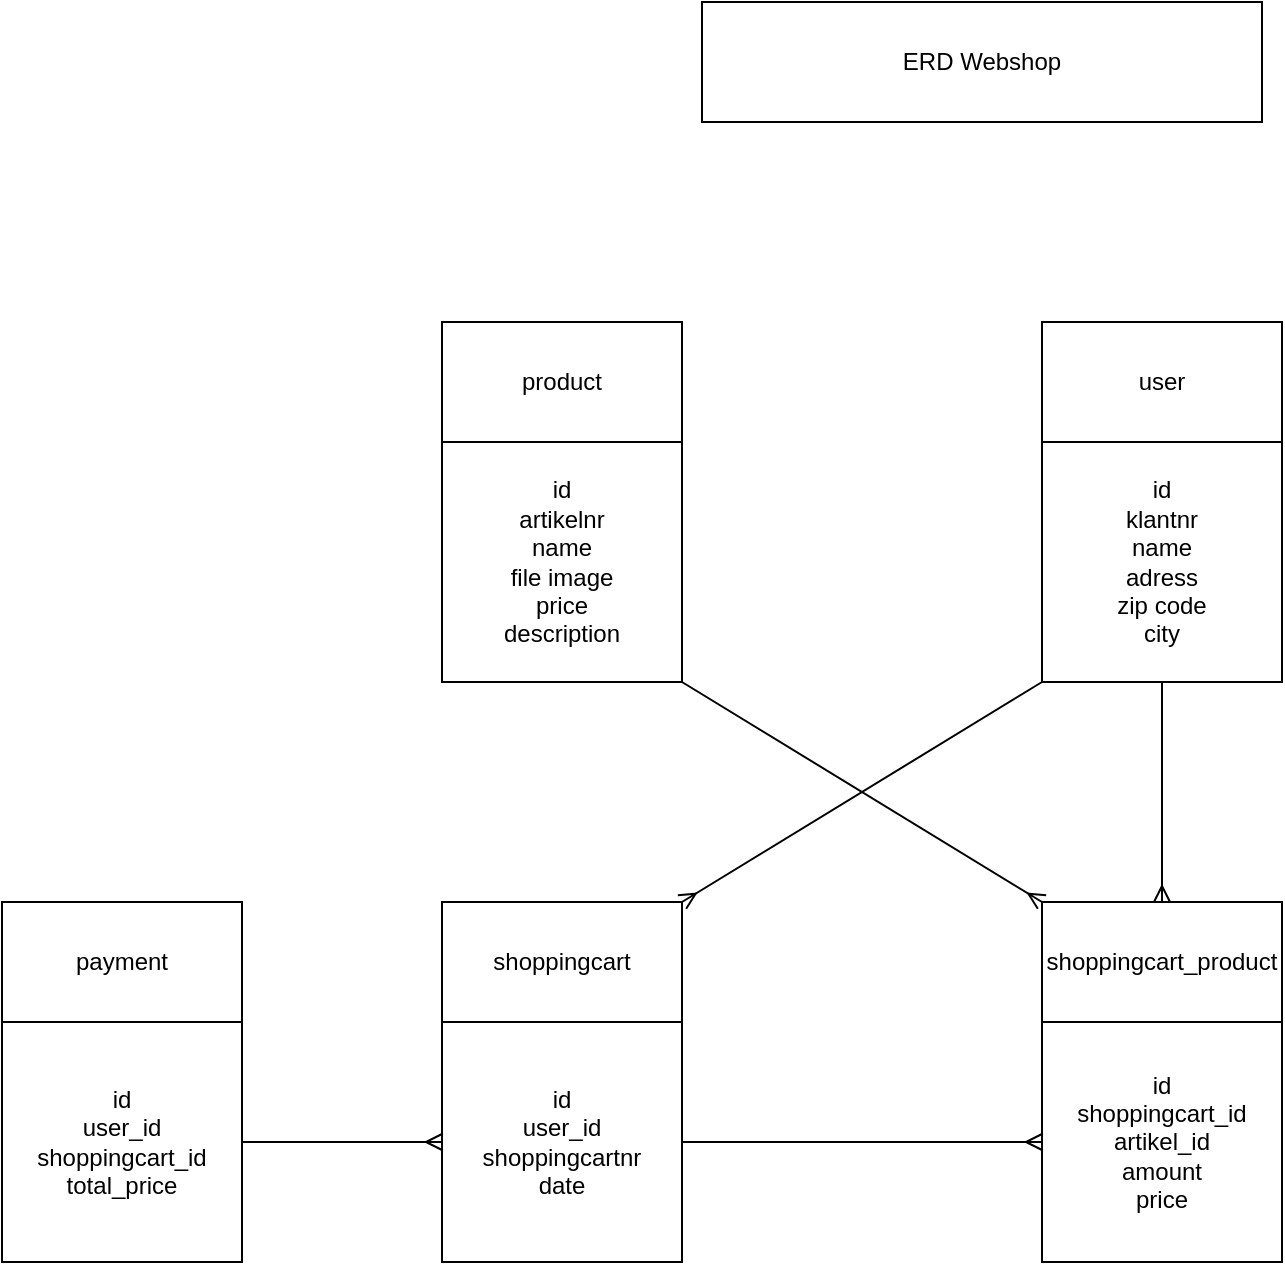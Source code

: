 <mxfile>
    <diagram id="r5Mf8yGQE8QeC3oNs23h" name="Page-1">
        <mxGraphModel dx="1611" dy="479" grid="1" gridSize="10" guides="1" tooltips="1" connect="1" arrows="1" fold="1" page="1" pageScale="1" pageWidth="827" pageHeight="1169" math="0" shadow="0">
            <root>
                <mxCell id="0"/>
                <mxCell id="1" parent="0"/>
                <mxCell id="2" value="ERD Webshop" style="rounded=0;whiteSpace=wrap;html=1;" parent="1" vertex="1">
                    <mxGeometry x="170" y="60" width="280" height="60" as="geometry"/>
                </mxCell>
                <mxCell id="3" value="user" style="rounded=0;whiteSpace=wrap;html=1;" parent="1" vertex="1">
                    <mxGeometry x="340" y="220" width="120" height="60" as="geometry"/>
                </mxCell>
                <mxCell id="13" style="edgeStyle=none;html=1;exitX=0.5;exitY=1;exitDx=0;exitDy=0;entryX=0.5;entryY=0;entryDx=0;entryDy=0;endArrow=ERmany;endFill=0;" parent="1" source="4" target="5" edge="1">
                    <mxGeometry relative="1" as="geometry"/>
                </mxCell>
                <mxCell id="16" style="edgeStyle=none;html=1;exitX=0;exitY=1;exitDx=0;exitDy=0;entryX=1;entryY=0;entryDx=0;entryDy=0;endArrow=ERmany;endFill=0;" parent="1" source="4" target="7" edge="1">
                    <mxGeometry relative="1" as="geometry"/>
                </mxCell>
                <mxCell id="4" value="id&lt;br&gt;klantnr&lt;br&gt;name&lt;br&gt;adress&lt;br&gt;zip code&lt;br&gt;city&lt;br&gt;" style="whiteSpace=wrap;html=1;aspect=fixed;" parent="1" vertex="1">
                    <mxGeometry x="340" y="280" width="120" height="120" as="geometry"/>
                </mxCell>
                <mxCell id="5" value="shoppingcart_product" style="rounded=0;whiteSpace=wrap;html=1;" parent="1" vertex="1">
                    <mxGeometry x="340" y="510" width="120" height="60" as="geometry"/>
                </mxCell>
                <mxCell id="6" value="id&lt;br&gt;shoppingcart_id&lt;br&gt;artikel_id&lt;br&gt;amount&lt;br&gt;price&lt;br&gt;" style="whiteSpace=wrap;html=1;aspect=fixed;" parent="1" vertex="1">
                    <mxGeometry x="340" y="570" width="120" height="120" as="geometry"/>
                </mxCell>
                <mxCell id="7" value="shoppingcart" style="rounded=0;whiteSpace=wrap;html=1;" parent="1" vertex="1">
                    <mxGeometry x="40" y="510" width="120" height="60" as="geometry"/>
                </mxCell>
                <mxCell id="14" style="edgeStyle=none;html=1;exitX=1;exitY=0.5;exitDx=0;exitDy=0;endArrow=ERmany;endFill=0;" parent="1" source="8" target="6" edge="1">
                    <mxGeometry relative="1" as="geometry"/>
                </mxCell>
                <mxCell id="8" value="id&lt;br&gt;user_id&lt;br&gt;shoppingcartnr&lt;br&gt;date" style="whiteSpace=wrap;html=1;aspect=fixed;" parent="1" vertex="1">
                    <mxGeometry x="40" y="570" width="120" height="120" as="geometry"/>
                </mxCell>
                <mxCell id="9" value="product" style="rounded=0;whiteSpace=wrap;html=1;" parent="1" vertex="1">
                    <mxGeometry x="40" y="220" width="120" height="60" as="geometry"/>
                </mxCell>
                <mxCell id="15" style="edgeStyle=none;html=1;exitX=1;exitY=1;exitDx=0;exitDy=0;entryX=0;entryY=0;entryDx=0;entryDy=0;endArrow=ERmany;endFill=0;" parent="1" source="10" target="5" edge="1">
                    <mxGeometry relative="1" as="geometry"/>
                </mxCell>
                <mxCell id="10" value="id&lt;br&gt;artikelnr&lt;br&gt;name&lt;br&gt;file image&lt;br&gt;price&lt;br&gt;description" style="whiteSpace=wrap;html=1;aspect=fixed;" parent="1" vertex="1">
                    <mxGeometry x="40" y="280" width="120" height="120" as="geometry"/>
                </mxCell>
                <mxCell id="11" value="payment" style="rounded=0;whiteSpace=wrap;html=1;" parent="1" vertex="1">
                    <mxGeometry x="-180" y="510" width="120" height="60" as="geometry"/>
                </mxCell>
                <mxCell id="17" style="edgeStyle=none;html=1;exitX=1;exitY=0.5;exitDx=0;exitDy=0;entryX=0;entryY=0.5;entryDx=0;entryDy=0;endArrow=ERmany;endFill=0;" parent="1" source="12" target="8" edge="1">
                    <mxGeometry relative="1" as="geometry"/>
                </mxCell>
                <mxCell id="12" value="id&lt;br&gt;user_id&lt;br&gt;shoppingcart_id&lt;br&gt;total_price" style="whiteSpace=wrap;html=1;aspect=fixed;" parent="1" vertex="1">
                    <mxGeometry x="-180" y="570" width="120" height="120" as="geometry"/>
                </mxCell>
            </root>
        </mxGraphModel>
    </diagram>
</mxfile>
